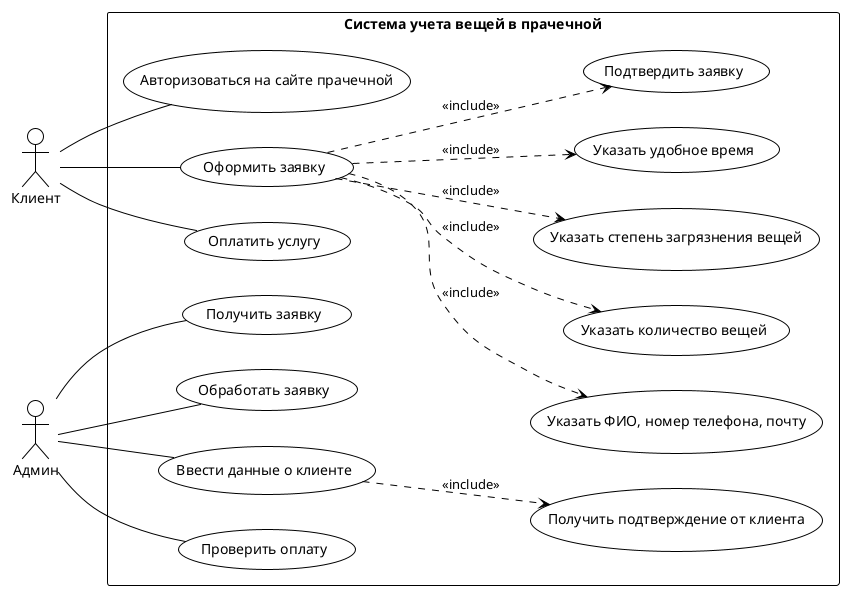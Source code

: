 @startuml
!theme plain
left to right direction
actor "Клиент" as Client
actor "Админ" as Admin

rectangle "Система учета вещей в прачечной" {
    'Клиент
    usecase "Авторизоваться на сайте прачечной" as UC1
    usecase "Оформить заявку" as UC2
    usecase "Оплатить услугу" as UC3

    'Include для Клиента
    usecase "Указать ФИО, номер телефона, почту" as UC4
    usecase "Указать количество вещей" as UC5
    usecase "Указать степень загрязнения вещей" as UC6
    usecase "Указать удобное время" as UC7
    usecase "Подтвердить заявку" as UC8

    'Админ
    usecase "Получить заявку" as UC9
    usecase "Обработать заявку" as UC10
    usecase "Ввести данные о клиенте" as UC11
    usecase "Проверить оплату" as UC12

    'Include для Админа
    usecase "Получить подтверждение от клиента" as UC13
  }

  'Связи актеров с use cases
  Client -- UC1
  Client -- UC2
  Client -- UC3


  Admin -- UC9
  Admin -- UC10
  Admin -- UC11
  Admin -- UC12

  'Include отношения
  UC2 ..> UC4 : <<include>>
  UC2 ..> UC5 : <<include>>
  UC2 ..> UC6 : <<include>>
  UC2 ..> UC7 : <<include>>
  UC2 ..> UC8 : <<include>>

  UC11 ..> UC13 : <<include>>

  @enduml









